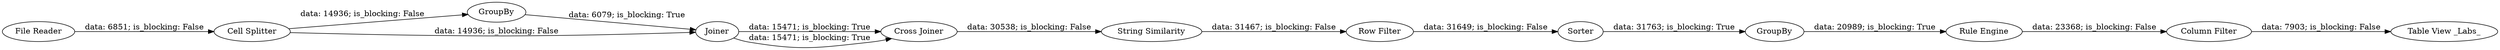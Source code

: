 digraph {
	"-7833631940251569668_15" [label="Column Filter"]
	"-7833631940251569668_1" [label="File Reader"]
	"-7833631940251569668_11" [label=GroupBy]
	"-7833631940251569668_16" [label="Table View _Labs_"]
	"-7833631940251569668_14" [label="Rule Engine"]
	"-7833631940251569668_8" [label="Cross Joiner"]
	"-7833631940251569668_13" [label="Row Filter"]
	"-7833631940251569668_12" [label=Joiner]
	"-7833631940251569668_10" [label=Sorter]
	"-7833631940251569668_2" [label="Cell Splitter"]
	"-7833631940251569668_6" [label="String Similarity"]
	"-7833631940251569668_9" [label=GroupBy]
	"-7833631940251569668_10" -> "-7833631940251569668_9" [label="data: 31763; is_blocking: True"]
	"-7833631940251569668_12" -> "-7833631940251569668_8" [label="data: 15471; is_blocking: True"]
	"-7833631940251569668_11" -> "-7833631940251569668_12" [label="data: 6079; is_blocking: True"]
	"-7833631940251569668_2" -> "-7833631940251569668_12" [label="data: 14936; is_blocking: False"]
	"-7833631940251569668_1" -> "-7833631940251569668_2" [label="data: 6851; is_blocking: False"]
	"-7833631940251569668_8" -> "-7833631940251569668_6" [label="data: 30538; is_blocking: False"]
	"-7833631940251569668_12" -> "-7833631940251569668_8" [label="data: 15471; is_blocking: True"]
	"-7833631940251569668_13" -> "-7833631940251569668_10" [label="data: 31649; is_blocking: False"]
	"-7833631940251569668_2" -> "-7833631940251569668_11" [label="data: 14936; is_blocking: False"]
	"-7833631940251569668_15" -> "-7833631940251569668_16" [label="data: 7903; is_blocking: False"]
	"-7833631940251569668_6" -> "-7833631940251569668_13" [label="data: 31467; is_blocking: False"]
	"-7833631940251569668_14" -> "-7833631940251569668_15" [label="data: 23368; is_blocking: False"]
	"-7833631940251569668_9" -> "-7833631940251569668_14" [label="data: 20989; is_blocking: True"]
	rankdir=LR
}
